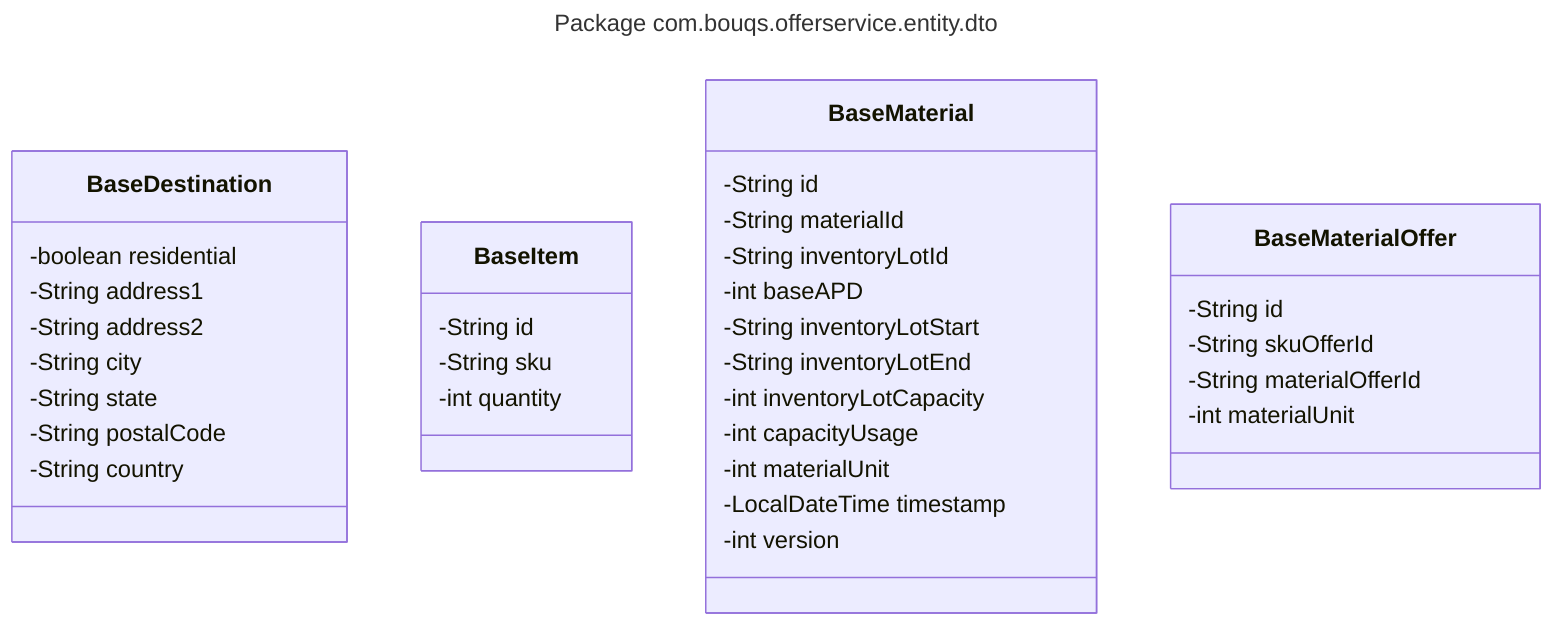 ---
title: Package com.bouqs.offerservice.entity.dto
---

classDiagram
    class BaseDestination{
        -boolean residential
        -String address1
        -String address2
        -String city
        -String state
        -String postalCode
        -String country
    }

    class BaseItem{
        -String id
        -String sku
        -int quantity
    }

    class BaseMaterial{
        -String id
        -String materialId
        -String inventoryLotId
        -int baseAPD
        -String inventoryLotStart
        -String inventoryLotEnd
        -int inventoryLotCapacity
        -int capacityUsage
        -int materialUnit
        -LocalDateTime timestamp
        -int version
    }

    class BaseMaterialOffer{
        -String id
        -String skuOfferId
        -String materialOfferId
        -int materialUnit
    }